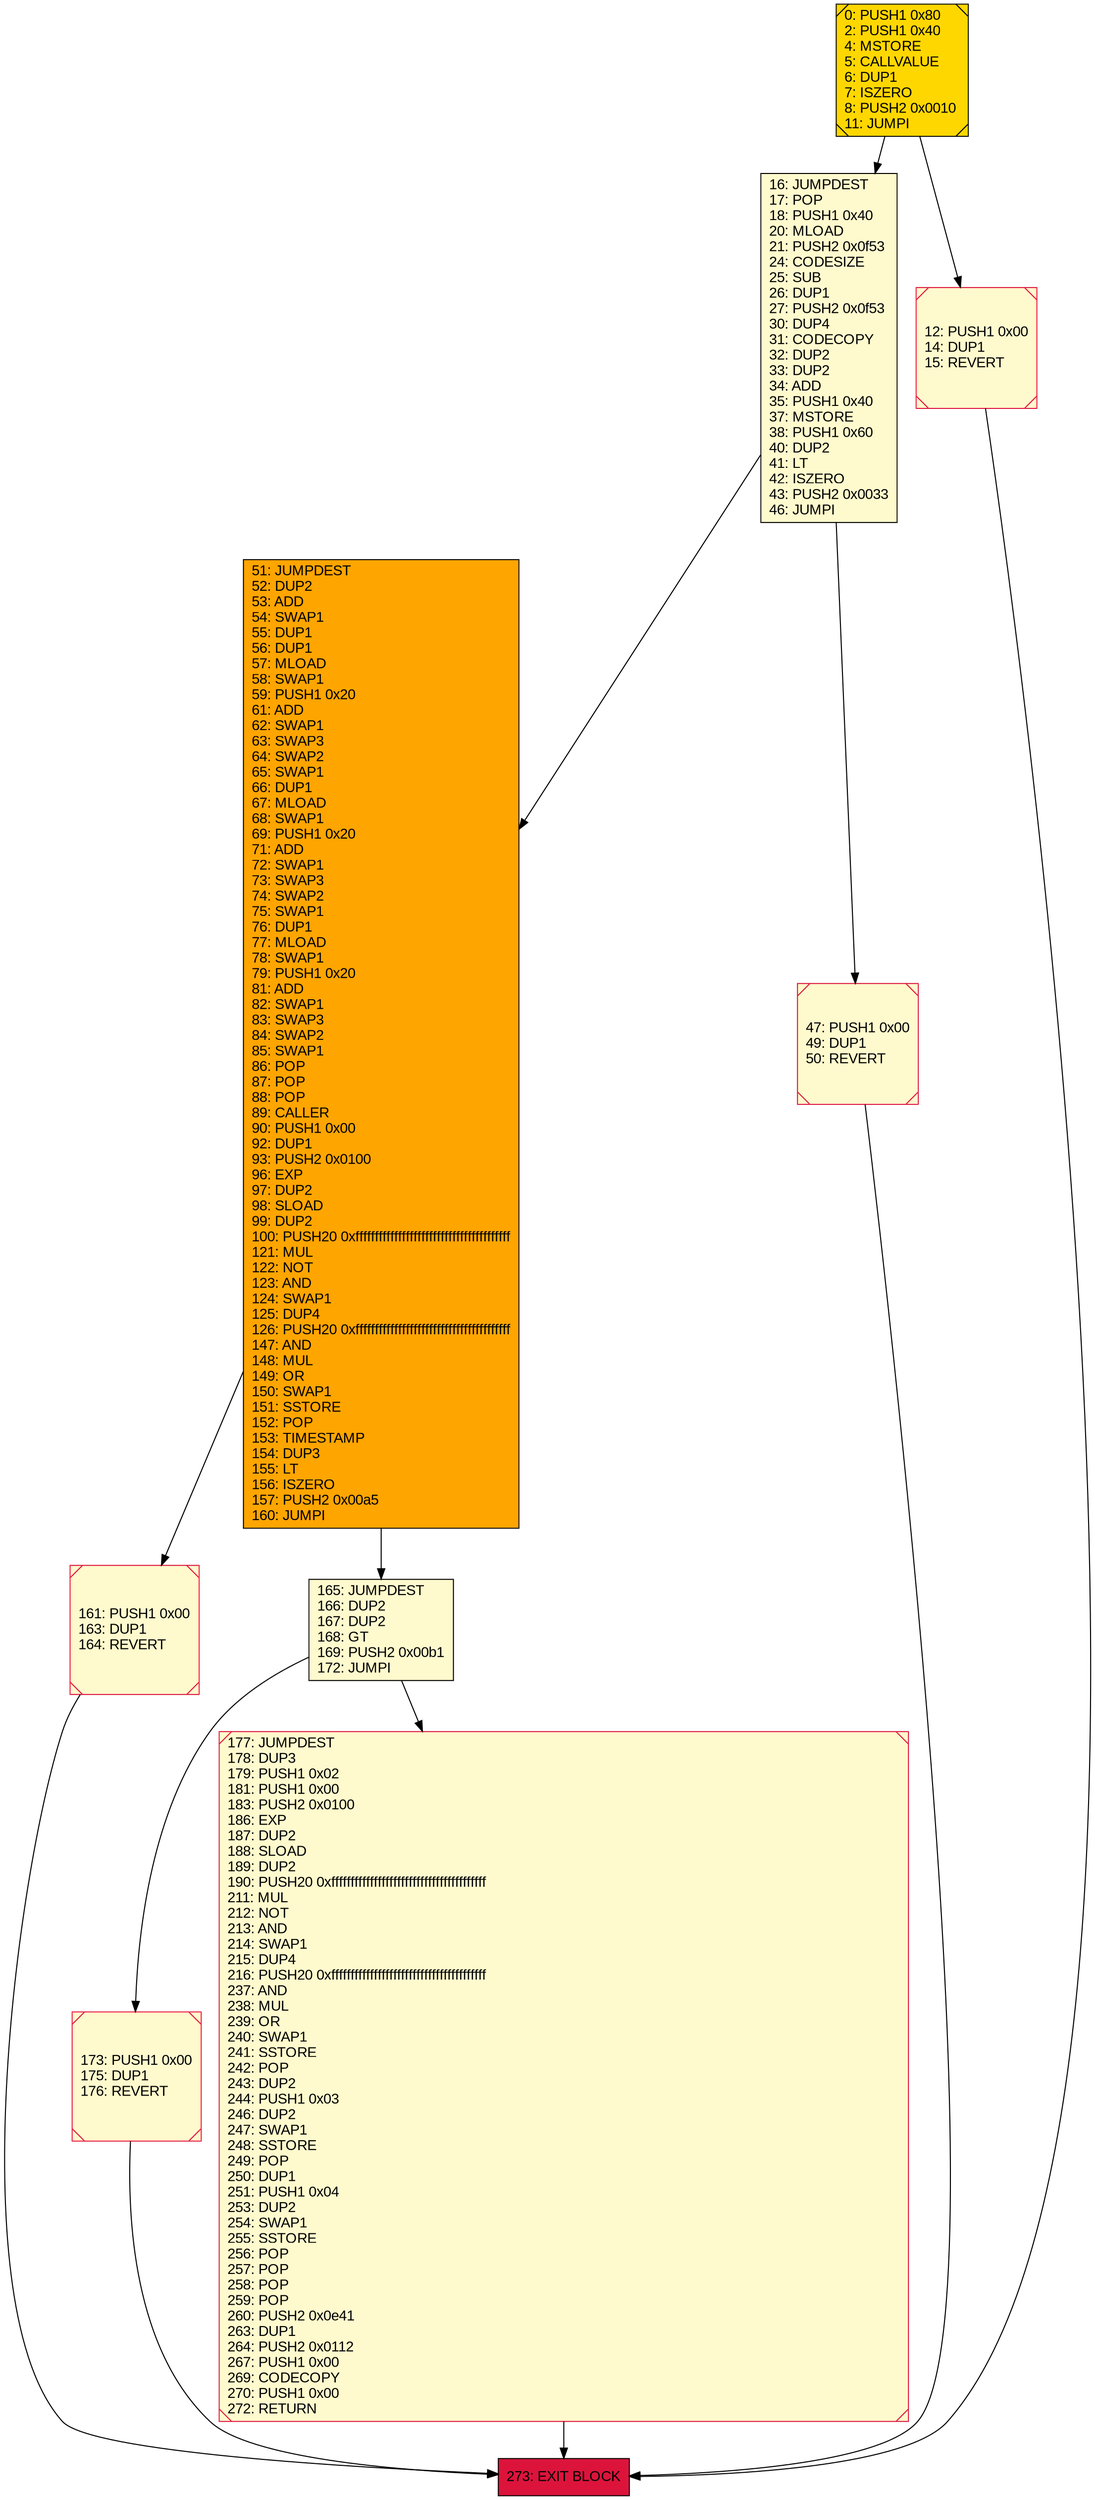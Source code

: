 digraph G {
bgcolor=transparent rankdir=UD;
node [shape=box style=filled color=black fillcolor=white fontname=arial fontcolor=black];
161 [label="161: PUSH1 0x00\l163: DUP1\l164: REVERT\l" fillcolor=lemonchiffon shape=Msquare color=crimson ];
273 [label="273: EXIT BLOCK\l" fillcolor=crimson ];
165 [label="165: JUMPDEST\l166: DUP2\l167: DUP2\l168: GT\l169: PUSH2 0x00b1\l172: JUMPI\l" fillcolor=lemonchiffon ];
16 [label="16: JUMPDEST\l17: POP\l18: PUSH1 0x40\l20: MLOAD\l21: PUSH2 0x0f53\l24: CODESIZE\l25: SUB\l26: DUP1\l27: PUSH2 0x0f53\l30: DUP4\l31: CODECOPY\l32: DUP2\l33: DUP2\l34: ADD\l35: PUSH1 0x40\l37: MSTORE\l38: PUSH1 0x60\l40: DUP2\l41: LT\l42: ISZERO\l43: PUSH2 0x0033\l46: JUMPI\l" fillcolor=lemonchiffon ];
51 [label="51: JUMPDEST\l52: DUP2\l53: ADD\l54: SWAP1\l55: DUP1\l56: DUP1\l57: MLOAD\l58: SWAP1\l59: PUSH1 0x20\l61: ADD\l62: SWAP1\l63: SWAP3\l64: SWAP2\l65: SWAP1\l66: DUP1\l67: MLOAD\l68: SWAP1\l69: PUSH1 0x20\l71: ADD\l72: SWAP1\l73: SWAP3\l74: SWAP2\l75: SWAP1\l76: DUP1\l77: MLOAD\l78: SWAP1\l79: PUSH1 0x20\l81: ADD\l82: SWAP1\l83: SWAP3\l84: SWAP2\l85: SWAP1\l86: POP\l87: POP\l88: POP\l89: CALLER\l90: PUSH1 0x00\l92: DUP1\l93: PUSH2 0x0100\l96: EXP\l97: DUP2\l98: SLOAD\l99: DUP2\l100: PUSH20 0xffffffffffffffffffffffffffffffffffffffff\l121: MUL\l122: NOT\l123: AND\l124: SWAP1\l125: DUP4\l126: PUSH20 0xffffffffffffffffffffffffffffffffffffffff\l147: AND\l148: MUL\l149: OR\l150: SWAP1\l151: SSTORE\l152: POP\l153: TIMESTAMP\l154: DUP3\l155: LT\l156: ISZERO\l157: PUSH2 0x00a5\l160: JUMPI\l" fillcolor=orange ];
0 [label="0: PUSH1 0x80\l2: PUSH1 0x40\l4: MSTORE\l5: CALLVALUE\l6: DUP1\l7: ISZERO\l8: PUSH2 0x0010\l11: JUMPI\l" fillcolor=lemonchiffon shape=Msquare fillcolor=gold ];
173 [label="173: PUSH1 0x00\l175: DUP1\l176: REVERT\l" fillcolor=lemonchiffon shape=Msquare color=crimson ];
12 [label="12: PUSH1 0x00\l14: DUP1\l15: REVERT\l" fillcolor=lemonchiffon shape=Msquare color=crimson ];
177 [label="177: JUMPDEST\l178: DUP3\l179: PUSH1 0x02\l181: PUSH1 0x00\l183: PUSH2 0x0100\l186: EXP\l187: DUP2\l188: SLOAD\l189: DUP2\l190: PUSH20 0xffffffffffffffffffffffffffffffffffffffff\l211: MUL\l212: NOT\l213: AND\l214: SWAP1\l215: DUP4\l216: PUSH20 0xffffffffffffffffffffffffffffffffffffffff\l237: AND\l238: MUL\l239: OR\l240: SWAP1\l241: SSTORE\l242: POP\l243: DUP2\l244: PUSH1 0x03\l246: DUP2\l247: SWAP1\l248: SSTORE\l249: POP\l250: DUP1\l251: PUSH1 0x04\l253: DUP2\l254: SWAP1\l255: SSTORE\l256: POP\l257: POP\l258: POP\l259: POP\l260: PUSH2 0x0e41\l263: DUP1\l264: PUSH2 0x0112\l267: PUSH1 0x00\l269: CODECOPY\l270: PUSH1 0x00\l272: RETURN\l" fillcolor=lemonchiffon shape=Msquare color=crimson ];
47 [label="47: PUSH1 0x00\l49: DUP1\l50: REVERT\l" fillcolor=lemonchiffon shape=Msquare color=crimson ];
16 -> 51;
51 -> 161;
16 -> 47;
161 -> 273;
0 -> 12;
51 -> 165;
0 -> 16;
12 -> 273;
165 -> 177;
177 -> 273;
165 -> 173;
173 -> 273;
47 -> 273;
}